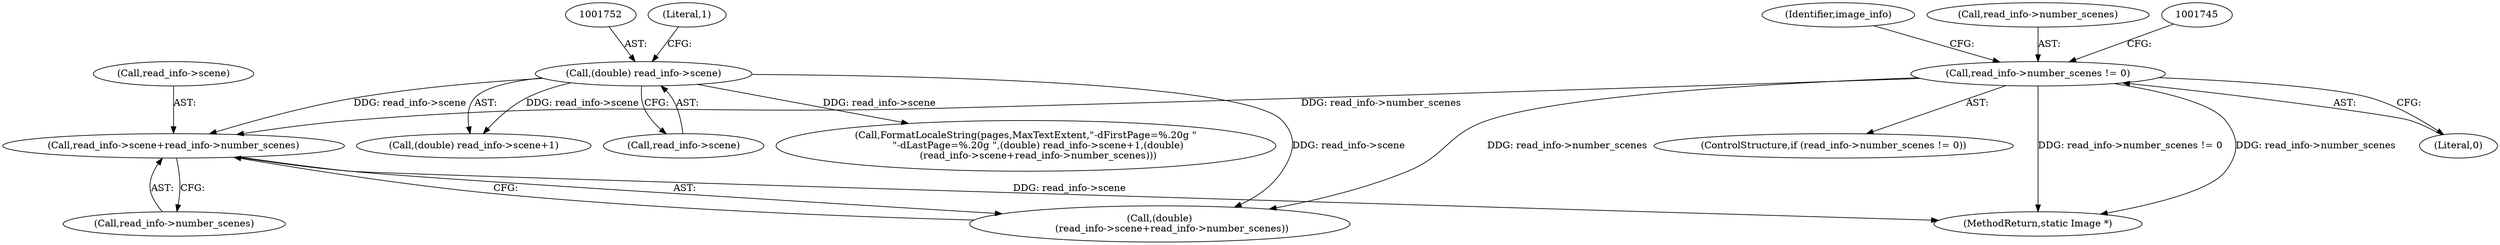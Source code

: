 digraph "0_ImageMagick_8598a497e2d1f556a34458cf54b40ba40674734c@API" {
"1001759" [label="(Call,read_info->scene+read_info->number_scenes)"];
"1001751" [label="(Call,(double) read_info->scene)"];
"1001737" [label="(Call,read_info->number_scenes != 0)"];
"1001763" [label="(Call,read_info->number_scenes)"];
"1001795" [label="(Identifier,image_info)"];
"1001759" [label="(Call,read_info->scene+read_info->number_scenes)"];
"1001757" [label="(Call,(double)\n        (read_info->scene+read_info->number_scenes))"];
"1001736" [label="(ControlStructure,if (read_info->number_scenes != 0))"];
"1002260" [label="(MethodReturn,static Image *)"];
"1001750" [label="(Call,(double) read_info->scene+1)"];
"1001751" [label="(Call,(double) read_info->scene)"];
"1001753" [label="(Call,read_info->scene)"];
"1001741" [label="(Literal,0)"];
"1001738" [label="(Call,read_info->number_scenes)"];
"1001756" [label="(Literal,1)"];
"1001760" [label="(Call,read_info->scene)"];
"1001737" [label="(Call,read_info->number_scenes != 0)"];
"1001746" [label="(Call,FormatLocaleString(pages,MaxTextExtent,\"-dFirstPage=%.20g \"\n        \"-dLastPage=%.20g \",(double) read_info->scene+1,(double)\n        (read_info->scene+read_info->number_scenes)))"];
"1001759" -> "1001757"  [label="AST: "];
"1001759" -> "1001763"  [label="CFG: "];
"1001760" -> "1001759"  [label="AST: "];
"1001763" -> "1001759"  [label="AST: "];
"1001757" -> "1001759"  [label="CFG: "];
"1001759" -> "1002260"  [label="DDG: read_info->scene"];
"1001751" -> "1001759"  [label="DDG: read_info->scene"];
"1001737" -> "1001759"  [label="DDG: read_info->number_scenes"];
"1001751" -> "1001750"  [label="AST: "];
"1001751" -> "1001753"  [label="CFG: "];
"1001752" -> "1001751"  [label="AST: "];
"1001753" -> "1001751"  [label="AST: "];
"1001756" -> "1001751"  [label="CFG: "];
"1001751" -> "1001746"  [label="DDG: read_info->scene"];
"1001751" -> "1001750"  [label="DDG: read_info->scene"];
"1001751" -> "1001757"  [label="DDG: read_info->scene"];
"1001737" -> "1001736"  [label="AST: "];
"1001737" -> "1001741"  [label="CFG: "];
"1001738" -> "1001737"  [label="AST: "];
"1001741" -> "1001737"  [label="AST: "];
"1001745" -> "1001737"  [label="CFG: "];
"1001795" -> "1001737"  [label="CFG: "];
"1001737" -> "1002260"  [label="DDG: read_info->number_scenes != 0"];
"1001737" -> "1002260"  [label="DDG: read_info->number_scenes"];
"1001737" -> "1001757"  [label="DDG: read_info->number_scenes"];
}
